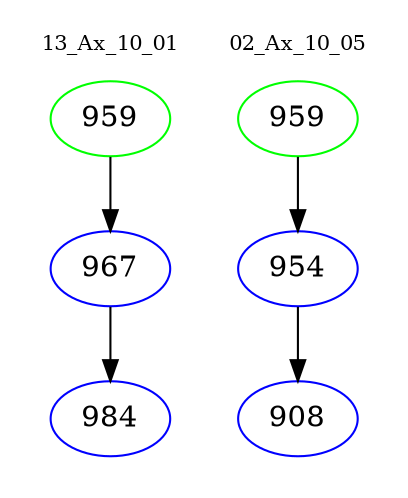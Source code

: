 digraph{
subgraph cluster_0 {
color = white
label = "13_Ax_10_01";
fontsize=10;
T0_959 [label="959", color="green"]
T0_959 -> T0_967 [color="black"]
T0_967 [label="967", color="blue"]
T0_967 -> T0_984 [color="black"]
T0_984 [label="984", color="blue"]
}
subgraph cluster_1 {
color = white
label = "02_Ax_10_05";
fontsize=10;
T1_959 [label="959", color="green"]
T1_959 -> T1_954 [color="black"]
T1_954 [label="954", color="blue"]
T1_954 -> T1_908 [color="black"]
T1_908 [label="908", color="blue"]
}
}
